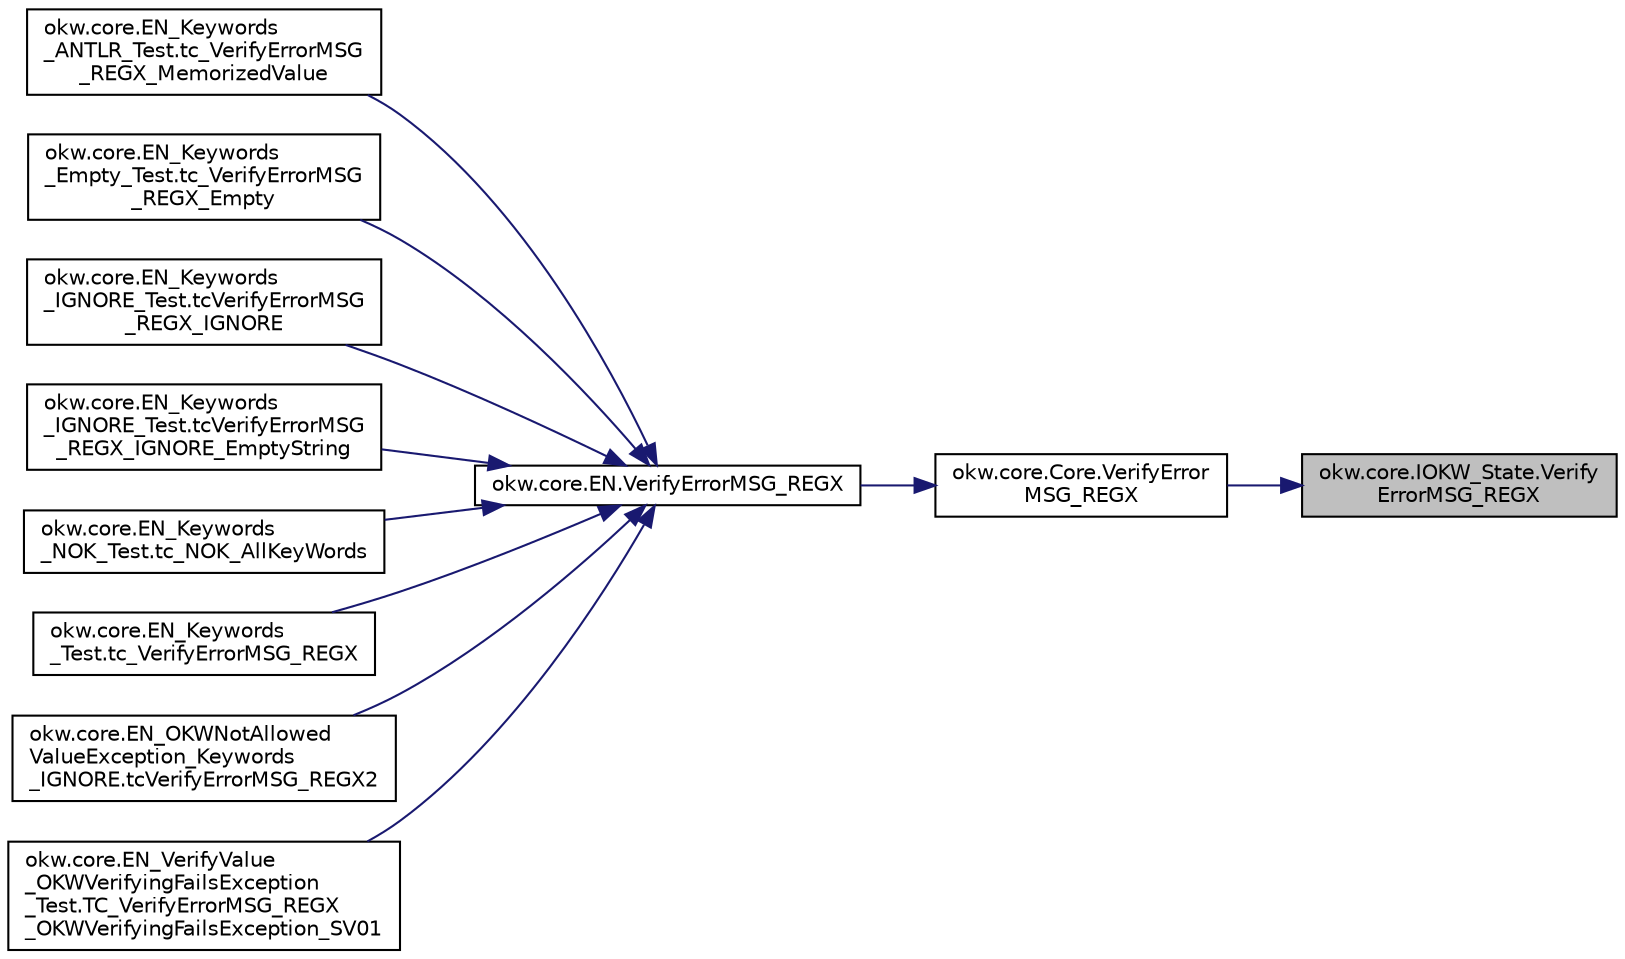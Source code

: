 digraph "okw.core.IOKW_State.VerifyErrorMSG_REGX"
{
 // INTERACTIVE_SVG=YES
 // LATEX_PDF_SIZE
  edge [fontname="Helvetica",fontsize="10",labelfontname="Helvetica",labelfontsize="10"];
  node [fontname="Helvetica",fontsize="10",shape=record];
  rankdir="RL";
  Node4180 [label="okw.core.IOKW_State.Verify\lErrorMSG_REGX",height=0.2,width=0.4,color="black", fillcolor="grey75", style="filled", fontcolor="black",tooltip="Überprüft Fehlermeldungen in mit Angular validierten Formularen."];
  Node4180 -> Node4181 [dir="back",color="midnightblue",fontsize="10",style="solid",fontname="Helvetica"];
  Node4181 [label="okw.core.Core.VerifyError\lMSG_REGX",height=0.2,width=0.4,color="black", fillcolor="white", style="filled",URL="$classokw_1_1core_1_1_core.html#ad90b7cab76a5b09401c8b51e7aa01867",tooltip="Überprüft Fehlermeldungen in mit Angular validierten Formularen."];
  Node4181 -> Node4182 [dir="back",color="midnightblue",fontsize="10",style="solid",fontname="Helvetica"];
  Node4182 [label="okw.core.EN.VerifyErrorMSG_REGX",height=0.2,width=0.4,color="black", fillcolor="white", style="filled",URL="$classokw_1_1core_1_1_e_n.html#a05bdb82369aea2b6439ae135b45f5f67",tooltip="Überprüft Fehlermeldungen in mit Angular validierten Formularen."];
  Node4182 -> Node4183 [dir="back",color="midnightblue",fontsize="10",style="solid",fontname="Helvetica"];
  Node4183 [label="okw.core.EN_Keywords\l_ANTLR_Test.tc_VerifyErrorMSG\l_REGX_MemorizedValue",height=0.2,width=0.4,color="black", fillcolor="white", style="filled",URL="$classokw_1_1core_1_1_e_n___keywords___a_n_t_l_r___test.html#acf657a372c5162c9734eba720a0d6ae3",tooltip=" "];
  Node4182 -> Node4184 [dir="back",color="midnightblue",fontsize="10",style="solid",fontname="Helvetica"];
  Node4184 [label="okw.core.EN_Keywords\l_Empty_Test.tc_VerifyErrorMSG\l_REGX_Empty",height=0.2,width=0.4,color="black", fillcolor="white", style="filled",URL="$classokw_1_1core_1_1_e_n___keywords___empty___test.html#a442b4f46eb00550b79d3ea79283b2596",tooltip="Prüft \"${EMPTY}\" für das Schlüsslewort VerifyBadge(string,string)"];
  Node4182 -> Node4185 [dir="back",color="midnightblue",fontsize="10",style="solid",fontname="Helvetica"];
  Node4185 [label="okw.core.EN_Keywords\l_IGNORE_Test.tcVerifyErrorMSG\l_REGX_IGNORE",height=0.2,width=0.4,color="black", fillcolor="white", style="filled",URL="$classokw_1_1core_1_1_e_n___keywords___i_g_n_o_r_e___test.html#a4f2471d4f6279fc8c49de789f5ed0fe6",tooltip="Prüft ob das Schlüsselwort VerifyErrorMSG_REGX( FN, \"${IGNORE}\" ) nicht ausgeführt wird."];
  Node4182 -> Node4186 [dir="back",color="midnightblue",fontsize="10",style="solid",fontname="Helvetica"];
  Node4186 [label="okw.core.EN_Keywords\l_IGNORE_Test.tcVerifyErrorMSG\l_REGX_IGNORE_EmptyString",height=0.2,width=0.4,color="black", fillcolor="white", style="filled",URL="$classokw_1_1core_1_1_e_n___keywords___i_g_n_o_r_e___test.html#a261c8ff20b29189ff56c9ab141e29561",tooltip=" "];
  Node4182 -> Node4187 [dir="back",color="midnightblue",fontsize="10",style="solid",fontname="Helvetica"];
  Node4187 [label="okw.core.EN_Keywords\l_NOK_Test.tc_NOK_AllKeyWords",height=0.2,width=0.4,color="black", fillcolor="white", style="filled",URL="$classokw_1_1core_1_1_e_n___keywords___n_o_k___test.html#a81a960a2341dfb0e27da7871291c84dc",tooltip="Prüft methoden aufruf für einen einfachen Click."];
  Node4182 -> Node4188 [dir="back",color="midnightblue",fontsize="10",style="solid",fontname="Helvetica"];
  Node4188 [label="okw.core.EN_Keywords\l_Test.tc_VerifyErrorMSG_REGX",height=0.2,width=0.4,color="black", fillcolor="white", style="filled",URL="$classokw_1_1core_1_1_e_n___keywords___test.html#a890c45ce179f137839f1f689c2d6ac6d",tooltip="\"Normaler\" Testfall für das Schlüsselwort EN.VerifyErrorMSG_REGX(String,String)."];
  Node4182 -> Node4189 [dir="back",color="midnightblue",fontsize="10",style="solid",fontname="Helvetica"];
  Node4189 [label="okw.core.EN_OKWNotAllowed\lValueException_Keywords\l_IGNORE.tcVerifyErrorMSG_REGX2",height=0.2,width=0.4,color="black", fillcolor="white", style="filled",URL="$classokw_1_1core_1_1_e_n___o_k_w_not_allowed_value_exception___keywords___i_g_n_o_r_e.html#a2cbf54f9106bd9ae7ae0c2d8dede1571",tooltip="Prüft ob \"\"${IGNORE}${TCN}\" die Ausnahme okw.exceptions.OKWNotAllowedValueException auslöst."];
  Node4182 -> Node4190 [dir="back",color="midnightblue",fontsize="10",style="solid",fontname="Helvetica"];
  Node4190 [label="okw.core.EN_VerifyValue\l_OKWVerifyingFailsException\l_Test.TC_VerifyErrorMSG_REGX\l_OKWVerifyingFailsException_SV01",height=0.2,width=0.4,color="black", fillcolor="white", style="filled",URL="$classokw_1_1core_1_1_e_n___verify_value___o_k_w_verifying_fails_exception___test.html#a4875122efa030a479ebeb0d28ce3606b",tooltip="Test auf das fehlerwerfen von VerifyErrorMSG_REGX."];
}
